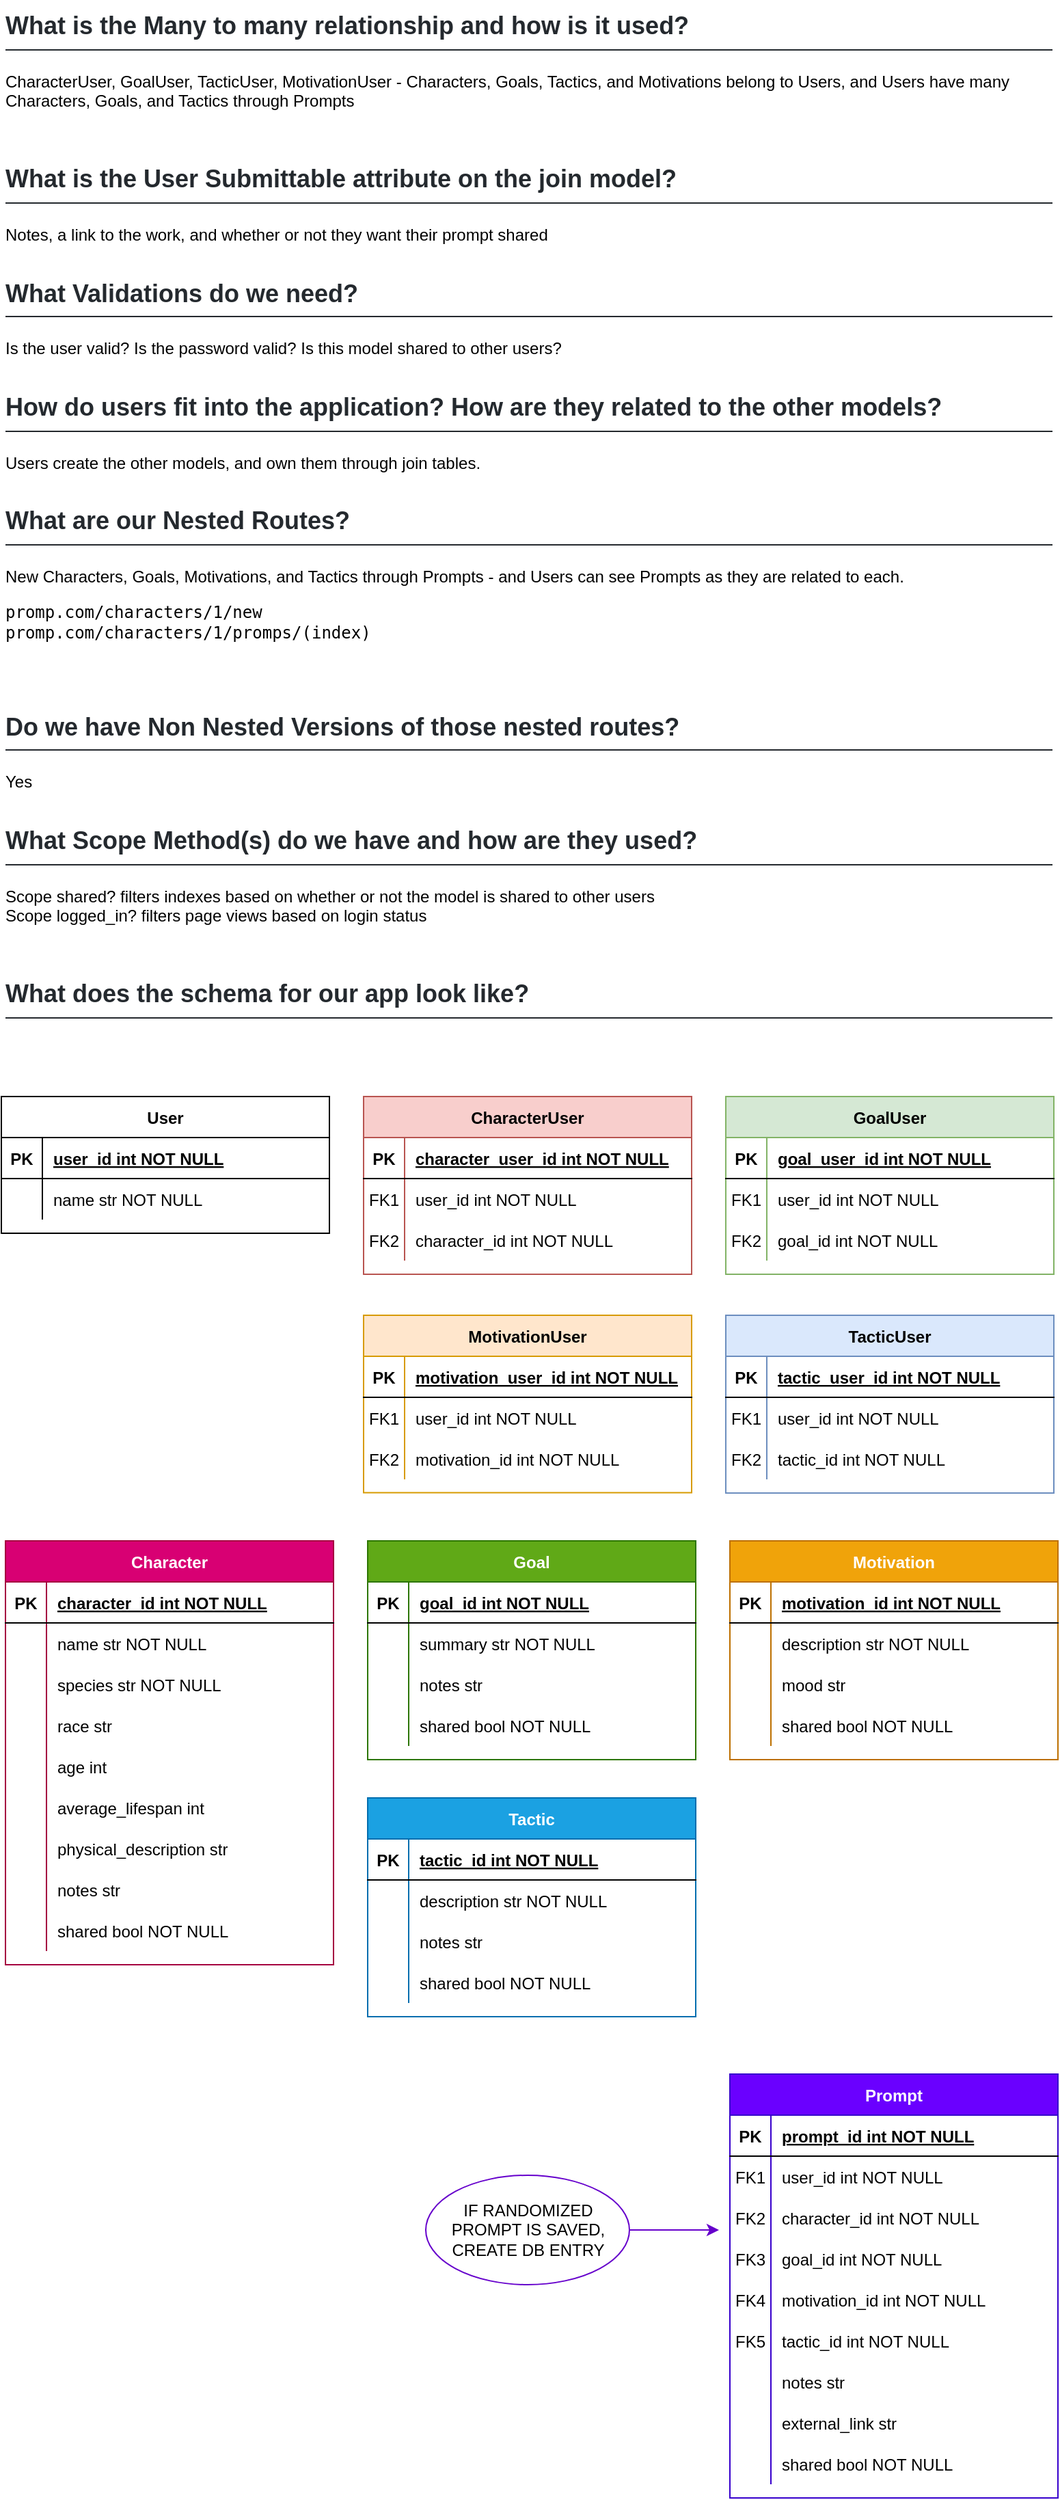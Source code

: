 <mxfile version="13.9.1" type="github">
  <diagram id="R2lEEEUBdFMjLlhIrx00" name="Page-1">
    <mxGraphModel dx="1422" dy="1562" grid="0" gridSize="10" guides="1" tooltips="1" connect="1" arrows="1" fold="1" page="0" pageScale="1" pageWidth="850" pageHeight="1100" math="0" shadow="0" extFonts="Permanent Marker^https://fonts.googleapis.com/css?family=Permanent+Marker">
      <root>
        <mxCell id="0" />
        <mxCell id="1" parent="0" />
        <mxCell id="uJvdlF1b2mUdrFgOza4_-3" value="User" style="shape=table;startSize=30;container=1;collapsible=1;childLayout=tableLayout;fixedRows=1;rowLines=0;fontStyle=1;align=center;resizeLast=1;" parent="1" vertex="1">
          <mxGeometry x="40" y="37" width="240" height="100" as="geometry" />
        </mxCell>
        <mxCell id="uJvdlF1b2mUdrFgOza4_-4" value="" style="shape=partialRectangle;collapsible=0;dropTarget=0;pointerEvents=0;fillColor=none;points=[[0,0.5],[1,0.5]];portConstraint=eastwest;top=0;left=0;right=0;bottom=1;" parent="uJvdlF1b2mUdrFgOza4_-3" vertex="1">
          <mxGeometry y="30" width="240" height="30" as="geometry" />
        </mxCell>
        <mxCell id="uJvdlF1b2mUdrFgOza4_-5" value="PK" style="shape=partialRectangle;overflow=hidden;connectable=0;fillColor=none;top=0;left=0;bottom=0;right=0;fontStyle=1;" parent="uJvdlF1b2mUdrFgOza4_-4" vertex="1">
          <mxGeometry width="30" height="30" as="geometry" />
        </mxCell>
        <mxCell id="uJvdlF1b2mUdrFgOza4_-6" value="user_id int NOT NULL " style="shape=partialRectangle;overflow=hidden;connectable=0;fillColor=none;top=0;left=0;bottom=0;right=0;align=left;spacingLeft=6;fontStyle=5;" parent="uJvdlF1b2mUdrFgOza4_-4" vertex="1">
          <mxGeometry x="30" width="210" height="30" as="geometry" />
        </mxCell>
        <mxCell id="uJvdlF1b2mUdrFgOza4_-7" value="" style="shape=partialRectangle;collapsible=0;dropTarget=0;pointerEvents=0;fillColor=none;points=[[0,0.5],[1,0.5]];portConstraint=eastwest;top=0;left=0;right=0;bottom=0;" parent="uJvdlF1b2mUdrFgOza4_-3" vertex="1">
          <mxGeometry y="60" width="240" height="30" as="geometry" />
        </mxCell>
        <mxCell id="uJvdlF1b2mUdrFgOza4_-8" value="" style="shape=partialRectangle;overflow=hidden;connectable=0;fillColor=none;top=0;left=0;bottom=0;right=0;" parent="uJvdlF1b2mUdrFgOza4_-7" vertex="1">
          <mxGeometry width="30" height="30" as="geometry" />
        </mxCell>
        <mxCell id="uJvdlF1b2mUdrFgOza4_-9" value="name str NOT NULL" style="shape=partialRectangle;overflow=hidden;connectable=0;fillColor=none;top=0;left=0;bottom=0;right=0;align=left;spacingLeft=6;" parent="uJvdlF1b2mUdrFgOza4_-7" vertex="1">
          <mxGeometry x="30" width="210" height="30" as="geometry" />
        </mxCell>
        <mxCell id="C-vyLk0tnHw3VtMMgP7b-23" value="Character" style="shape=table;startSize=30;container=1;collapsible=1;childLayout=tableLayout;fixedRows=1;rowLines=0;fontStyle=1;align=center;resizeLast=1;swimlaneFillColor=none;fillColor=#d80073;strokeColor=#A50040;fontColor=#ffffff;" parent="1" vertex="1">
          <mxGeometry x="43" y="362" width="240" height="310" as="geometry">
            <mxRectangle x="120" y="120" width="100" height="30" as="alternateBounds" />
          </mxGeometry>
        </mxCell>
        <mxCell id="C-vyLk0tnHw3VtMMgP7b-24" value="" style="shape=partialRectangle;collapsible=0;dropTarget=0;pointerEvents=0;fillColor=none;points=[[0,0.5],[1,0.5]];portConstraint=eastwest;top=0;left=0;right=0;bottom=1;" parent="C-vyLk0tnHw3VtMMgP7b-23" vertex="1">
          <mxGeometry y="30" width="240" height="30" as="geometry" />
        </mxCell>
        <mxCell id="C-vyLk0tnHw3VtMMgP7b-25" value="PK" style="shape=partialRectangle;overflow=hidden;connectable=0;fillColor=none;top=0;left=0;bottom=0;right=0;fontStyle=1;" parent="C-vyLk0tnHw3VtMMgP7b-24" vertex="1">
          <mxGeometry width="30" height="30" as="geometry" />
        </mxCell>
        <mxCell id="C-vyLk0tnHw3VtMMgP7b-26" value="character_id int NOT NULL " style="shape=partialRectangle;overflow=hidden;connectable=0;fillColor=none;top=0;left=0;bottom=0;right=0;align=left;spacingLeft=6;fontStyle=5;" parent="C-vyLk0tnHw3VtMMgP7b-24" vertex="1">
          <mxGeometry x="30" width="210" height="30" as="geometry" />
        </mxCell>
        <mxCell id="C-vyLk0tnHw3VtMMgP7b-27" value="" style="shape=partialRectangle;collapsible=0;dropTarget=0;pointerEvents=0;fillColor=none;points=[[0,0.5],[1,0.5]];portConstraint=eastwest;top=0;left=0;right=0;bottom=0;" parent="C-vyLk0tnHw3VtMMgP7b-23" vertex="1">
          <mxGeometry y="60" width="240" height="30" as="geometry" />
        </mxCell>
        <mxCell id="C-vyLk0tnHw3VtMMgP7b-28" value="" style="shape=partialRectangle;overflow=hidden;connectable=0;fillColor=none;top=0;left=0;bottom=0;right=0;" parent="C-vyLk0tnHw3VtMMgP7b-27" vertex="1">
          <mxGeometry width="30" height="30" as="geometry" />
        </mxCell>
        <mxCell id="C-vyLk0tnHw3VtMMgP7b-29" value="name str NOT NULL" style="shape=partialRectangle;overflow=hidden;connectable=0;fillColor=none;top=0;left=0;bottom=0;right=0;align=left;spacingLeft=6;" parent="C-vyLk0tnHw3VtMMgP7b-27" vertex="1">
          <mxGeometry x="30" width="210" height="30" as="geometry" />
        </mxCell>
        <mxCell id="pZFOGReQUsmYjmohj3_J-4" value="" style="shape=partialRectangle;collapsible=0;dropTarget=0;pointerEvents=0;fillColor=none;points=[[0,0.5],[1,0.5]];portConstraint=eastwest;top=0;left=0;right=0;bottom=0;" parent="C-vyLk0tnHw3VtMMgP7b-23" vertex="1">
          <mxGeometry y="90" width="240" height="30" as="geometry" />
        </mxCell>
        <mxCell id="pZFOGReQUsmYjmohj3_J-5" value="" style="shape=partialRectangle;overflow=hidden;connectable=0;fillColor=none;top=0;left=0;bottom=0;right=0;" parent="pZFOGReQUsmYjmohj3_J-4" vertex="1">
          <mxGeometry width="30" height="30" as="geometry" />
        </mxCell>
        <mxCell id="pZFOGReQUsmYjmohj3_J-6" value="species str NOT NULL" style="shape=partialRectangle;overflow=hidden;connectable=0;fillColor=none;top=0;left=0;bottom=0;right=0;align=left;spacingLeft=6;" parent="pZFOGReQUsmYjmohj3_J-4" vertex="1">
          <mxGeometry x="30" width="210" height="30" as="geometry" />
        </mxCell>
        <mxCell id="pZFOGReQUsmYjmohj3_J-7" value="" style="shape=partialRectangle;collapsible=0;dropTarget=0;pointerEvents=0;fillColor=none;points=[[0,0.5],[1,0.5]];portConstraint=eastwest;top=0;left=0;right=0;bottom=0;" parent="C-vyLk0tnHw3VtMMgP7b-23" vertex="1">
          <mxGeometry y="120" width="240" height="30" as="geometry" />
        </mxCell>
        <mxCell id="pZFOGReQUsmYjmohj3_J-8" value="" style="shape=partialRectangle;overflow=hidden;connectable=0;fillColor=none;top=0;left=0;bottom=0;right=0;" parent="pZFOGReQUsmYjmohj3_J-7" vertex="1">
          <mxGeometry width="30" height="30" as="geometry" />
        </mxCell>
        <mxCell id="pZFOGReQUsmYjmohj3_J-9" value="race str" style="shape=partialRectangle;overflow=hidden;connectable=0;fillColor=none;top=0;left=0;bottom=0;right=0;align=left;spacingLeft=6;" parent="pZFOGReQUsmYjmohj3_J-7" vertex="1">
          <mxGeometry x="30" width="210" height="30" as="geometry" />
        </mxCell>
        <mxCell id="pZFOGReQUsmYjmohj3_J-10" value="" style="shape=partialRectangle;collapsible=0;dropTarget=0;pointerEvents=0;fillColor=none;points=[[0,0.5],[1,0.5]];portConstraint=eastwest;top=0;left=0;right=0;bottom=0;" parent="C-vyLk0tnHw3VtMMgP7b-23" vertex="1">
          <mxGeometry y="150" width="240" height="30" as="geometry" />
        </mxCell>
        <mxCell id="pZFOGReQUsmYjmohj3_J-11" value="" style="shape=partialRectangle;overflow=hidden;connectable=0;fillColor=none;top=0;left=0;bottom=0;right=0;" parent="pZFOGReQUsmYjmohj3_J-10" vertex="1">
          <mxGeometry width="30" height="30" as="geometry" />
        </mxCell>
        <mxCell id="pZFOGReQUsmYjmohj3_J-12" value="age int" style="shape=partialRectangle;overflow=hidden;connectable=0;fillColor=none;top=0;left=0;bottom=0;right=0;align=left;spacingLeft=6;" parent="pZFOGReQUsmYjmohj3_J-10" vertex="1">
          <mxGeometry x="30" width="210" height="30" as="geometry" />
        </mxCell>
        <mxCell id="pZFOGReQUsmYjmohj3_J-13" value="" style="shape=partialRectangle;collapsible=0;dropTarget=0;pointerEvents=0;fillColor=none;points=[[0,0.5],[1,0.5]];portConstraint=eastwest;top=0;left=0;right=0;bottom=0;" parent="C-vyLk0tnHw3VtMMgP7b-23" vertex="1">
          <mxGeometry y="180" width="240" height="30" as="geometry" />
        </mxCell>
        <mxCell id="pZFOGReQUsmYjmohj3_J-14" value="" style="shape=partialRectangle;overflow=hidden;connectable=0;fillColor=none;top=0;left=0;bottom=0;right=0;" parent="pZFOGReQUsmYjmohj3_J-13" vertex="1">
          <mxGeometry width="30" height="30" as="geometry" />
        </mxCell>
        <mxCell id="pZFOGReQUsmYjmohj3_J-15" value="average_lifespan int" style="shape=partialRectangle;overflow=hidden;connectable=0;fillColor=none;top=0;left=0;bottom=0;right=0;align=left;spacingLeft=6;" parent="pZFOGReQUsmYjmohj3_J-13" vertex="1">
          <mxGeometry x="30" width="210" height="30" as="geometry" />
        </mxCell>
        <mxCell id="pZFOGReQUsmYjmohj3_J-19" value="" style="shape=partialRectangle;collapsible=0;dropTarget=0;pointerEvents=0;fillColor=none;points=[[0,0.5],[1,0.5]];portConstraint=eastwest;top=0;left=0;right=0;bottom=0;" parent="C-vyLk0tnHw3VtMMgP7b-23" vertex="1">
          <mxGeometry y="210" width="240" height="30" as="geometry" />
        </mxCell>
        <mxCell id="pZFOGReQUsmYjmohj3_J-20" value="" style="shape=partialRectangle;overflow=hidden;connectable=0;fillColor=none;top=0;left=0;bottom=0;right=0;" parent="pZFOGReQUsmYjmohj3_J-19" vertex="1">
          <mxGeometry width="30" height="30" as="geometry" />
        </mxCell>
        <mxCell id="pZFOGReQUsmYjmohj3_J-21" value="physical_description str" style="shape=partialRectangle;overflow=hidden;connectable=0;fillColor=none;top=0;left=0;bottom=0;right=0;align=left;spacingLeft=6;" parent="pZFOGReQUsmYjmohj3_J-19" vertex="1">
          <mxGeometry x="30" width="210" height="30" as="geometry" />
        </mxCell>
        <mxCell id="pZFOGReQUsmYjmohj3_J-27" value="" style="shape=partialRectangle;collapsible=0;dropTarget=0;pointerEvents=0;fillColor=none;points=[[0,0.5],[1,0.5]];portConstraint=eastwest;top=0;left=0;right=0;bottom=0;" parent="C-vyLk0tnHw3VtMMgP7b-23" vertex="1">
          <mxGeometry y="240" width="240" height="30" as="geometry" />
        </mxCell>
        <mxCell id="pZFOGReQUsmYjmohj3_J-28" value="" style="shape=partialRectangle;overflow=hidden;connectable=0;fillColor=none;top=0;left=0;bottom=0;right=0;" parent="pZFOGReQUsmYjmohj3_J-27" vertex="1">
          <mxGeometry width="30" height="30" as="geometry" />
        </mxCell>
        <mxCell id="pZFOGReQUsmYjmohj3_J-29" value="notes str" style="shape=partialRectangle;overflow=hidden;connectable=0;fillColor=none;top=0;left=0;bottom=0;right=0;align=left;spacingLeft=6;" parent="pZFOGReQUsmYjmohj3_J-27" vertex="1">
          <mxGeometry x="30" width="210" height="30" as="geometry" />
        </mxCell>
        <mxCell id="P4Vx3YKcMHTVaxqF8o0k-19" value="" style="shape=partialRectangle;collapsible=0;dropTarget=0;pointerEvents=0;fillColor=none;points=[[0,0.5],[1,0.5]];portConstraint=eastwest;top=0;left=0;right=0;bottom=0;" parent="C-vyLk0tnHw3VtMMgP7b-23" vertex="1">
          <mxGeometry y="270" width="240" height="30" as="geometry" />
        </mxCell>
        <mxCell id="P4Vx3YKcMHTVaxqF8o0k-20" value="" style="shape=partialRectangle;overflow=hidden;connectable=0;fillColor=none;top=0;left=0;bottom=0;right=0;" parent="P4Vx3YKcMHTVaxqF8o0k-19" vertex="1">
          <mxGeometry width="30" height="30" as="geometry" />
        </mxCell>
        <mxCell id="P4Vx3YKcMHTVaxqF8o0k-21" value="shared bool NOT NULL" style="shape=partialRectangle;overflow=hidden;connectable=0;fillColor=none;top=0;left=0;bottom=0;right=0;align=left;spacingLeft=6;" parent="P4Vx3YKcMHTVaxqF8o0k-19" vertex="1">
          <mxGeometry x="30" width="210" height="30" as="geometry" />
        </mxCell>
        <mxCell id="C-vyLk0tnHw3VtMMgP7b-13" value="Goal" style="shape=table;startSize=30;container=1;collapsible=1;childLayout=tableLayout;fixedRows=1;rowLines=0;fontStyle=1;align=center;resizeLast=1;fillColor=#60a917;strokeColor=#2D7600;fontColor=#ffffff;" parent="1" vertex="1">
          <mxGeometry x="308" y="362" width="240" height="160" as="geometry" />
        </mxCell>
        <mxCell id="C-vyLk0tnHw3VtMMgP7b-14" value="" style="shape=partialRectangle;collapsible=0;dropTarget=0;pointerEvents=0;fillColor=none;points=[[0,0.5],[1,0.5]];portConstraint=eastwest;top=0;left=0;right=0;bottom=1;" parent="C-vyLk0tnHw3VtMMgP7b-13" vertex="1">
          <mxGeometry y="30" width="240" height="30" as="geometry" />
        </mxCell>
        <mxCell id="C-vyLk0tnHw3VtMMgP7b-15" value="PK" style="shape=partialRectangle;overflow=hidden;connectable=0;fillColor=none;top=0;left=0;bottom=0;right=0;fontStyle=1;" parent="C-vyLk0tnHw3VtMMgP7b-14" vertex="1">
          <mxGeometry width="30" height="30" as="geometry" />
        </mxCell>
        <mxCell id="C-vyLk0tnHw3VtMMgP7b-16" value="goal_id int NOT NULL " style="shape=partialRectangle;overflow=hidden;connectable=0;fillColor=none;top=0;left=0;bottom=0;right=0;align=left;spacingLeft=6;fontStyle=5;" parent="C-vyLk0tnHw3VtMMgP7b-14" vertex="1">
          <mxGeometry x="30" width="210" height="30" as="geometry" />
        </mxCell>
        <mxCell id="C-vyLk0tnHw3VtMMgP7b-20" value="" style="shape=partialRectangle;collapsible=0;dropTarget=0;pointerEvents=0;fillColor=none;points=[[0,0.5],[1,0.5]];portConstraint=eastwest;top=0;left=0;right=0;bottom=0;" parent="C-vyLk0tnHw3VtMMgP7b-13" vertex="1">
          <mxGeometry y="60" width="240" height="30" as="geometry" />
        </mxCell>
        <mxCell id="C-vyLk0tnHw3VtMMgP7b-21" value="" style="shape=partialRectangle;overflow=hidden;connectable=0;fillColor=none;top=0;left=0;bottom=0;right=0;" parent="C-vyLk0tnHw3VtMMgP7b-20" vertex="1">
          <mxGeometry width="30" height="30" as="geometry" />
        </mxCell>
        <mxCell id="C-vyLk0tnHw3VtMMgP7b-22" value="summary str NOT NULL" style="shape=partialRectangle;overflow=hidden;connectable=0;fillColor=none;top=0;left=0;bottom=0;right=0;align=left;spacingLeft=6;" parent="C-vyLk0tnHw3VtMMgP7b-20" vertex="1">
          <mxGeometry x="30" width="210" height="30" as="geometry" />
        </mxCell>
        <mxCell id="pZFOGReQUsmYjmohj3_J-16" value="" style="shape=partialRectangle;collapsible=0;dropTarget=0;pointerEvents=0;fillColor=none;points=[[0,0.5],[1,0.5]];portConstraint=eastwest;top=0;left=0;right=0;bottom=0;" parent="C-vyLk0tnHw3VtMMgP7b-13" vertex="1">
          <mxGeometry y="90" width="240" height="30" as="geometry" />
        </mxCell>
        <mxCell id="pZFOGReQUsmYjmohj3_J-17" value="" style="shape=partialRectangle;overflow=hidden;connectable=0;fillColor=none;top=0;left=0;bottom=0;right=0;" parent="pZFOGReQUsmYjmohj3_J-16" vertex="1">
          <mxGeometry width="30" height="30" as="geometry" />
        </mxCell>
        <mxCell id="pZFOGReQUsmYjmohj3_J-18" value="notes str" style="shape=partialRectangle;overflow=hidden;connectable=0;fillColor=none;top=0;left=0;bottom=0;right=0;align=left;spacingLeft=6;" parent="pZFOGReQUsmYjmohj3_J-16" vertex="1">
          <mxGeometry x="30" width="210" height="30" as="geometry" />
        </mxCell>
        <mxCell id="P4Vx3YKcMHTVaxqF8o0k-3" value="" style="shape=partialRectangle;collapsible=0;dropTarget=0;pointerEvents=0;fillColor=none;points=[[0,0.5],[1,0.5]];portConstraint=eastwest;top=0;left=0;right=0;bottom=0;" parent="C-vyLk0tnHw3VtMMgP7b-13" vertex="1">
          <mxGeometry y="120" width="240" height="30" as="geometry" />
        </mxCell>
        <mxCell id="P4Vx3YKcMHTVaxqF8o0k-4" value="" style="shape=partialRectangle;overflow=hidden;connectable=0;fillColor=none;top=0;left=0;bottom=0;right=0;" parent="P4Vx3YKcMHTVaxqF8o0k-3" vertex="1">
          <mxGeometry width="30" height="30" as="geometry" />
        </mxCell>
        <mxCell id="P4Vx3YKcMHTVaxqF8o0k-5" value="shared bool NOT NULL" style="shape=partialRectangle;overflow=hidden;connectable=0;fillColor=none;top=0;left=0;bottom=0;right=0;align=left;spacingLeft=6;" parent="P4Vx3YKcMHTVaxqF8o0k-3" vertex="1">
          <mxGeometry x="30" width="210" height="30" as="geometry" />
        </mxCell>
        <mxCell id="C-vyLk0tnHw3VtMMgP7b-2" value="Motivation" style="shape=table;startSize=30;container=1;collapsible=1;childLayout=tableLayout;fixedRows=1;rowLines=0;fontStyle=1;align=center;resizeLast=1;fillColor=#f0a30a;strokeColor=#BD7000;fontColor=#ffffff;" parent="1" vertex="1">
          <mxGeometry x="573" y="362" width="240" height="160" as="geometry" />
        </mxCell>
        <mxCell id="C-vyLk0tnHw3VtMMgP7b-3" value="" style="shape=partialRectangle;collapsible=0;dropTarget=0;pointerEvents=0;fillColor=none;points=[[0,0.5],[1,0.5]];portConstraint=eastwest;top=0;left=0;right=0;bottom=1;" parent="C-vyLk0tnHw3VtMMgP7b-2" vertex="1">
          <mxGeometry y="30" width="240" height="30" as="geometry" />
        </mxCell>
        <mxCell id="C-vyLk0tnHw3VtMMgP7b-4" value="PK" style="shape=partialRectangle;overflow=hidden;connectable=0;fillColor=none;top=0;left=0;bottom=0;right=0;fontStyle=1;" parent="C-vyLk0tnHw3VtMMgP7b-3" vertex="1">
          <mxGeometry width="30" height="30" as="geometry" />
        </mxCell>
        <mxCell id="C-vyLk0tnHw3VtMMgP7b-5" value="motivation_id int NOT NULL " style="shape=partialRectangle;overflow=hidden;connectable=0;fillColor=none;top=0;left=0;bottom=0;right=0;align=left;spacingLeft=6;fontStyle=5;" parent="C-vyLk0tnHw3VtMMgP7b-3" vertex="1">
          <mxGeometry x="30" width="210" height="30" as="geometry" />
        </mxCell>
        <mxCell id="pZFOGReQUsmYjmohj3_J-1" value="" style="shape=partialRectangle;collapsible=0;dropTarget=0;pointerEvents=0;fillColor=none;points=[[0,0.5],[1,0.5]];portConstraint=eastwest;top=0;left=0;right=0;bottom=0;" parent="C-vyLk0tnHw3VtMMgP7b-2" vertex="1">
          <mxGeometry y="60" width="240" height="30" as="geometry" />
        </mxCell>
        <mxCell id="pZFOGReQUsmYjmohj3_J-2" value="" style="shape=partialRectangle;overflow=hidden;connectable=0;fillColor=none;top=0;left=0;bottom=0;right=0;" parent="pZFOGReQUsmYjmohj3_J-1" vertex="1">
          <mxGeometry width="30" height="30" as="geometry" />
        </mxCell>
        <mxCell id="pZFOGReQUsmYjmohj3_J-3" value="description str NOT NULL" style="shape=partialRectangle;overflow=hidden;connectable=0;fillColor=none;top=0;left=0;bottom=0;right=0;align=left;spacingLeft=6;" parent="pZFOGReQUsmYjmohj3_J-1" vertex="1">
          <mxGeometry x="30" width="210" height="30" as="geometry" />
        </mxCell>
        <mxCell id="pZFOGReQUsmYjmohj3_J-22" value="" style="shape=partialRectangle;collapsible=0;dropTarget=0;pointerEvents=0;fillColor=none;points=[[0,0.5],[1,0.5]];portConstraint=eastwest;top=0;left=0;right=0;bottom=0;" parent="C-vyLk0tnHw3VtMMgP7b-2" vertex="1">
          <mxGeometry y="90" width="240" height="30" as="geometry" />
        </mxCell>
        <mxCell id="pZFOGReQUsmYjmohj3_J-23" value="" style="shape=partialRectangle;overflow=hidden;connectable=0;fillColor=none;top=0;left=0;bottom=0;right=0;" parent="pZFOGReQUsmYjmohj3_J-22" vertex="1">
          <mxGeometry width="30" height="30" as="geometry" />
        </mxCell>
        <mxCell id="pZFOGReQUsmYjmohj3_J-24" value="mood str" style="shape=partialRectangle;overflow=hidden;connectable=0;fillColor=none;top=0;left=0;bottom=0;right=0;align=left;spacingLeft=6;" parent="pZFOGReQUsmYjmohj3_J-22" vertex="1">
          <mxGeometry x="30" width="210" height="30" as="geometry" />
        </mxCell>
        <mxCell id="P4Vx3YKcMHTVaxqF8o0k-16" value="" style="shape=partialRectangle;collapsible=0;dropTarget=0;pointerEvents=0;fillColor=none;points=[[0,0.5],[1,0.5]];portConstraint=eastwest;top=0;left=0;right=0;bottom=0;" parent="C-vyLk0tnHw3VtMMgP7b-2" vertex="1">
          <mxGeometry y="120" width="240" height="30" as="geometry" />
        </mxCell>
        <mxCell id="P4Vx3YKcMHTVaxqF8o0k-17" value="" style="shape=partialRectangle;overflow=hidden;connectable=0;fillColor=none;top=0;left=0;bottom=0;right=0;" parent="P4Vx3YKcMHTVaxqF8o0k-16" vertex="1">
          <mxGeometry width="30" height="30" as="geometry" />
        </mxCell>
        <mxCell id="P4Vx3YKcMHTVaxqF8o0k-18" value="shared bool NOT NULL" style="shape=partialRectangle;overflow=hidden;connectable=0;fillColor=none;top=0;left=0;bottom=0;right=0;align=left;spacingLeft=6;" parent="P4Vx3YKcMHTVaxqF8o0k-16" vertex="1">
          <mxGeometry x="30" width="210" height="30" as="geometry" />
        </mxCell>
        <mxCell id="uJvdlF1b2mUdrFgOza4_-52" value="Tactic" style="shape=table;startSize=30;container=1;collapsible=1;childLayout=tableLayout;fixedRows=1;rowLines=0;fontStyle=1;align=center;resizeLast=1;fillColor=#1ba1e2;strokeColor=#006EAF;fontColor=#ffffff;" parent="1" vertex="1">
          <mxGeometry x="308" y="550" width="240" height="160" as="geometry" />
        </mxCell>
        <mxCell id="uJvdlF1b2mUdrFgOza4_-53" value="" style="shape=partialRectangle;collapsible=0;dropTarget=0;pointerEvents=0;fillColor=none;points=[[0,0.5],[1,0.5]];portConstraint=eastwest;top=0;left=0;right=0;bottom=1;" parent="uJvdlF1b2mUdrFgOza4_-52" vertex="1">
          <mxGeometry y="30" width="240" height="30" as="geometry" />
        </mxCell>
        <mxCell id="uJvdlF1b2mUdrFgOza4_-54" value="PK" style="shape=partialRectangle;overflow=hidden;connectable=0;fillColor=none;top=0;left=0;bottom=0;right=0;fontStyle=1;" parent="uJvdlF1b2mUdrFgOza4_-53" vertex="1">
          <mxGeometry width="30" height="30" as="geometry" />
        </mxCell>
        <mxCell id="uJvdlF1b2mUdrFgOza4_-55" value="tactic_id int NOT NULL " style="shape=partialRectangle;overflow=hidden;connectable=0;fillColor=none;top=0;left=0;bottom=0;right=0;align=left;spacingLeft=6;fontStyle=5;" parent="uJvdlF1b2mUdrFgOza4_-53" vertex="1">
          <mxGeometry x="30" width="210" height="30" as="geometry" />
        </mxCell>
        <mxCell id="uJvdlF1b2mUdrFgOza4_-56" value="" style="shape=partialRectangle;collapsible=0;dropTarget=0;pointerEvents=0;fillColor=none;points=[[0,0.5],[1,0.5]];portConstraint=eastwest;top=0;left=0;right=0;bottom=0;" parent="uJvdlF1b2mUdrFgOza4_-52" vertex="1">
          <mxGeometry y="60" width="240" height="30" as="geometry" />
        </mxCell>
        <mxCell id="uJvdlF1b2mUdrFgOza4_-57" value="" style="shape=partialRectangle;overflow=hidden;connectable=0;fillColor=none;top=0;left=0;bottom=0;right=0;" parent="uJvdlF1b2mUdrFgOza4_-56" vertex="1">
          <mxGeometry width="30" height="30" as="geometry" />
        </mxCell>
        <mxCell id="uJvdlF1b2mUdrFgOza4_-58" value="description str NOT NULL" style="shape=partialRectangle;overflow=hidden;connectable=0;fillColor=none;top=0;left=0;bottom=0;right=0;align=left;spacingLeft=6;" parent="uJvdlF1b2mUdrFgOza4_-56" vertex="1">
          <mxGeometry x="30" width="210" height="30" as="geometry" />
        </mxCell>
        <mxCell id="uJvdlF1b2mUdrFgOza4_-59" value="" style="shape=partialRectangle;collapsible=0;dropTarget=0;pointerEvents=0;fillColor=none;points=[[0,0.5],[1,0.5]];portConstraint=eastwest;top=0;left=0;right=0;bottom=0;" parent="uJvdlF1b2mUdrFgOza4_-52" vertex="1">
          <mxGeometry y="90" width="240" height="30" as="geometry" />
        </mxCell>
        <mxCell id="uJvdlF1b2mUdrFgOza4_-60" value="" style="shape=partialRectangle;overflow=hidden;connectable=0;fillColor=none;top=0;left=0;bottom=0;right=0;" parent="uJvdlF1b2mUdrFgOza4_-59" vertex="1">
          <mxGeometry width="30" height="30" as="geometry" />
        </mxCell>
        <mxCell id="uJvdlF1b2mUdrFgOza4_-61" value="notes str" style="shape=partialRectangle;overflow=hidden;connectable=0;fillColor=none;top=0;left=0;bottom=0;right=0;align=left;spacingLeft=6;" parent="uJvdlF1b2mUdrFgOza4_-59" vertex="1">
          <mxGeometry x="30" width="210" height="30" as="geometry" />
        </mxCell>
        <mxCell id="P4Vx3YKcMHTVaxqF8o0k-22" value="" style="shape=partialRectangle;collapsible=0;dropTarget=0;pointerEvents=0;fillColor=none;points=[[0,0.5],[1,0.5]];portConstraint=eastwest;top=0;left=0;right=0;bottom=0;" parent="uJvdlF1b2mUdrFgOza4_-52" vertex="1">
          <mxGeometry y="120" width="240" height="30" as="geometry" />
        </mxCell>
        <mxCell id="P4Vx3YKcMHTVaxqF8o0k-23" value="" style="shape=partialRectangle;overflow=hidden;connectable=0;fillColor=none;top=0;left=0;bottom=0;right=0;" parent="P4Vx3YKcMHTVaxqF8o0k-22" vertex="1">
          <mxGeometry width="30" height="30" as="geometry" />
        </mxCell>
        <mxCell id="P4Vx3YKcMHTVaxqF8o0k-24" value="shared bool NOT NULL" style="shape=partialRectangle;overflow=hidden;connectable=0;fillColor=none;top=0;left=0;bottom=0;right=0;align=left;spacingLeft=6;" parent="P4Vx3YKcMHTVaxqF8o0k-22" vertex="1">
          <mxGeometry x="30" width="210" height="30" as="geometry" />
        </mxCell>
        <mxCell id="uJvdlF1b2mUdrFgOza4_-62" value="CharacterUser" style="shape=table;startSize=30;container=1;collapsible=1;childLayout=tableLayout;fixedRows=1;rowLines=0;fontStyle=1;align=center;resizeLast=1;fillColor=#f8cecc;strokeColor=#b85450;" parent="1" vertex="1">
          <mxGeometry x="305" y="37" width="240" height="130" as="geometry" />
        </mxCell>
        <mxCell id="uJvdlF1b2mUdrFgOza4_-63" value="" style="shape=partialRectangle;collapsible=0;dropTarget=0;pointerEvents=0;fillColor=none;points=[[0,0.5],[1,0.5]];portConstraint=eastwest;top=0;left=0;right=0;bottom=1;" parent="uJvdlF1b2mUdrFgOza4_-62" vertex="1">
          <mxGeometry y="30" width="240" height="30" as="geometry" />
        </mxCell>
        <mxCell id="uJvdlF1b2mUdrFgOza4_-64" value="PK" style="shape=partialRectangle;overflow=hidden;connectable=0;fillColor=none;top=0;left=0;bottom=0;right=0;fontStyle=1;" parent="uJvdlF1b2mUdrFgOza4_-63" vertex="1">
          <mxGeometry width="30" height="30" as="geometry" />
        </mxCell>
        <mxCell id="uJvdlF1b2mUdrFgOza4_-65" value="character_user_id int NOT NULL " style="shape=partialRectangle;overflow=hidden;connectable=0;fillColor=none;top=0;left=0;bottom=0;right=0;align=left;spacingLeft=6;fontStyle=5;" parent="uJvdlF1b2mUdrFgOza4_-63" vertex="1">
          <mxGeometry x="30" width="210" height="30" as="geometry" />
        </mxCell>
        <mxCell id="uJvdlF1b2mUdrFgOza4_-66" value="" style="shape=partialRectangle;collapsible=0;dropTarget=0;pointerEvents=0;fillColor=none;points=[[0,0.5],[1,0.5]];portConstraint=eastwest;top=0;left=0;right=0;bottom=0;" parent="uJvdlF1b2mUdrFgOza4_-62" vertex="1">
          <mxGeometry y="60" width="240" height="30" as="geometry" />
        </mxCell>
        <mxCell id="uJvdlF1b2mUdrFgOza4_-67" value="FK1" style="shape=partialRectangle;overflow=hidden;connectable=0;fillColor=none;top=0;left=0;bottom=0;right=0;" parent="uJvdlF1b2mUdrFgOza4_-66" vertex="1">
          <mxGeometry width="30" height="30" as="geometry" />
        </mxCell>
        <mxCell id="uJvdlF1b2mUdrFgOza4_-68" value="user_id int NOT NULL" style="shape=partialRectangle;overflow=hidden;connectable=0;fillColor=none;top=0;left=0;bottom=0;right=0;align=left;spacingLeft=6;" parent="uJvdlF1b2mUdrFgOza4_-66" vertex="1">
          <mxGeometry x="30" width="210" height="30" as="geometry" />
        </mxCell>
        <mxCell id="uJvdlF1b2mUdrFgOza4_-99" value="" style="shape=partialRectangle;collapsible=0;dropTarget=0;pointerEvents=0;fillColor=none;points=[[0,0.5],[1,0.5]];portConstraint=eastwest;top=0;left=0;right=0;bottom=0;" parent="uJvdlF1b2mUdrFgOza4_-62" vertex="1">
          <mxGeometry y="90" width="240" height="30" as="geometry" />
        </mxCell>
        <mxCell id="uJvdlF1b2mUdrFgOza4_-100" value="FK2" style="shape=partialRectangle;overflow=hidden;connectable=0;fillColor=none;top=0;left=0;bottom=0;right=0;" parent="uJvdlF1b2mUdrFgOza4_-99" vertex="1">
          <mxGeometry width="30" height="30" as="geometry" />
        </mxCell>
        <mxCell id="uJvdlF1b2mUdrFgOza4_-101" value="character_id int NOT NULL" style="shape=partialRectangle;overflow=hidden;connectable=0;fillColor=none;top=0;left=0;bottom=0;right=0;align=left;spacingLeft=6;" parent="uJvdlF1b2mUdrFgOza4_-99" vertex="1">
          <mxGeometry x="30" width="210" height="30" as="geometry" />
        </mxCell>
        <mxCell id="uJvdlF1b2mUdrFgOza4_-83" value="TacticUser" style="shape=table;startSize=30;container=1;collapsible=1;childLayout=tableLayout;fixedRows=1;rowLines=0;fontStyle=1;align=center;resizeLast=1;fillColor=#dae8fc;strokeColor=#6c8ebf;" parent="1" vertex="1">
          <mxGeometry x="570" y="197" width="240" height="130" as="geometry" />
        </mxCell>
        <mxCell id="uJvdlF1b2mUdrFgOza4_-84" value="" style="shape=partialRectangle;collapsible=0;dropTarget=0;pointerEvents=0;fillColor=none;points=[[0,0.5],[1,0.5]];portConstraint=eastwest;top=0;left=0;right=0;bottom=1;" parent="uJvdlF1b2mUdrFgOza4_-83" vertex="1">
          <mxGeometry y="30" width="240" height="30" as="geometry" />
        </mxCell>
        <mxCell id="uJvdlF1b2mUdrFgOza4_-85" value="PK" style="shape=partialRectangle;overflow=hidden;connectable=0;fillColor=none;top=0;left=0;bottom=0;right=0;fontStyle=1;" parent="uJvdlF1b2mUdrFgOza4_-84" vertex="1">
          <mxGeometry width="30" height="30" as="geometry" />
        </mxCell>
        <mxCell id="uJvdlF1b2mUdrFgOza4_-86" value="tactic_user_id int NOT NULL " style="shape=partialRectangle;overflow=hidden;connectable=0;fillColor=none;top=0;left=0;bottom=0;right=0;align=left;spacingLeft=6;fontStyle=5;" parent="uJvdlF1b2mUdrFgOza4_-84" vertex="1">
          <mxGeometry x="30" width="210" height="30" as="geometry" />
        </mxCell>
        <mxCell id="uJvdlF1b2mUdrFgOza4_-87" value="" style="shape=partialRectangle;collapsible=0;dropTarget=0;pointerEvents=0;fillColor=none;points=[[0,0.5],[1,0.5]];portConstraint=eastwest;top=0;left=0;right=0;bottom=0;" parent="uJvdlF1b2mUdrFgOza4_-83" vertex="1">
          <mxGeometry y="60" width="240" height="30" as="geometry" />
        </mxCell>
        <mxCell id="uJvdlF1b2mUdrFgOza4_-88" value="FK1" style="shape=partialRectangle;overflow=hidden;connectable=0;fillColor=none;top=0;left=0;bottom=0;right=0;" parent="uJvdlF1b2mUdrFgOza4_-87" vertex="1">
          <mxGeometry width="30" height="30" as="geometry" />
        </mxCell>
        <mxCell id="uJvdlF1b2mUdrFgOza4_-89" value="user_id int NOT NULL" style="shape=partialRectangle;overflow=hidden;connectable=0;fillColor=none;top=0;left=0;bottom=0;right=0;align=left;spacingLeft=6;" parent="uJvdlF1b2mUdrFgOza4_-87" vertex="1">
          <mxGeometry x="30" width="210" height="30" as="geometry" />
        </mxCell>
        <mxCell id="uJvdlF1b2mUdrFgOza4_-90" value="" style="shape=partialRectangle;collapsible=0;dropTarget=0;pointerEvents=0;fillColor=none;points=[[0,0.5],[1,0.5]];portConstraint=eastwest;top=0;left=0;right=0;bottom=0;" parent="uJvdlF1b2mUdrFgOza4_-83" vertex="1">
          <mxGeometry y="90" width="240" height="30" as="geometry" />
        </mxCell>
        <mxCell id="uJvdlF1b2mUdrFgOza4_-91" value="FK2" style="shape=partialRectangle;overflow=hidden;connectable=0;fillColor=none;top=0;left=0;bottom=0;right=0;" parent="uJvdlF1b2mUdrFgOza4_-90" vertex="1">
          <mxGeometry width="30" height="30" as="geometry" />
        </mxCell>
        <mxCell id="uJvdlF1b2mUdrFgOza4_-92" value="tactic_id int NOT NULL" style="shape=partialRectangle;overflow=hidden;connectable=0;fillColor=none;top=0;left=0;bottom=0;right=0;align=left;spacingLeft=6;" parent="uJvdlF1b2mUdrFgOza4_-90" vertex="1">
          <mxGeometry x="30" width="210" height="30" as="geometry" />
        </mxCell>
        <mxCell id="uJvdlF1b2mUdrFgOza4_-69" value="GoalUser" style="shape=table;startSize=30;container=1;collapsible=1;childLayout=tableLayout;fixedRows=1;rowLines=0;fontStyle=1;align=center;resizeLast=1;fillColor=#d5e8d4;strokeColor=#82b366;" parent="1" vertex="1">
          <mxGeometry x="570" y="37" width="240" height="130" as="geometry" />
        </mxCell>
        <mxCell id="uJvdlF1b2mUdrFgOza4_-70" value="" style="shape=partialRectangle;collapsible=0;dropTarget=0;pointerEvents=0;fillColor=none;points=[[0,0.5],[1,0.5]];portConstraint=eastwest;top=0;left=0;right=0;bottom=1;" parent="uJvdlF1b2mUdrFgOza4_-69" vertex="1">
          <mxGeometry y="30" width="240" height="30" as="geometry" />
        </mxCell>
        <mxCell id="uJvdlF1b2mUdrFgOza4_-71" value="PK" style="shape=partialRectangle;overflow=hidden;connectable=0;fillColor=none;top=0;left=0;bottom=0;right=0;fontStyle=1;" parent="uJvdlF1b2mUdrFgOza4_-70" vertex="1">
          <mxGeometry width="30" height="30" as="geometry" />
        </mxCell>
        <mxCell id="uJvdlF1b2mUdrFgOza4_-72" value="goal_user_id int NOT NULL " style="shape=partialRectangle;overflow=hidden;connectable=0;fillColor=none;top=0;left=0;bottom=0;right=0;align=left;spacingLeft=6;fontStyle=5;" parent="uJvdlF1b2mUdrFgOza4_-70" vertex="1">
          <mxGeometry x="30" width="210" height="30" as="geometry" />
        </mxCell>
        <mxCell id="uJvdlF1b2mUdrFgOza4_-73" value="" style="shape=partialRectangle;collapsible=0;dropTarget=0;pointerEvents=0;fillColor=none;points=[[0,0.5],[1,0.5]];portConstraint=eastwest;top=0;left=0;right=0;bottom=0;" parent="uJvdlF1b2mUdrFgOza4_-69" vertex="1">
          <mxGeometry y="60" width="240" height="30" as="geometry" />
        </mxCell>
        <mxCell id="uJvdlF1b2mUdrFgOza4_-74" value="FK1" style="shape=partialRectangle;overflow=hidden;connectable=0;fillColor=none;top=0;left=0;bottom=0;right=0;" parent="uJvdlF1b2mUdrFgOza4_-73" vertex="1">
          <mxGeometry width="30" height="30" as="geometry" />
        </mxCell>
        <mxCell id="uJvdlF1b2mUdrFgOza4_-75" value="user_id int NOT NULL" style="shape=partialRectangle;overflow=hidden;connectable=0;fillColor=none;top=0;left=0;bottom=0;right=0;align=left;spacingLeft=6;" parent="uJvdlF1b2mUdrFgOza4_-73" vertex="1">
          <mxGeometry x="30" width="210" height="30" as="geometry" />
        </mxCell>
        <mxCell id="uJvdlF1b2mUdrFgOza4_-96" value="" style="shape=partialRectangle;collapsible=0;dropTarget=0;pointerEvents=0;fillColor=none;points=[[0,0.5],[1,0.5]];portConstraint=eastwest;top=0;left=0;right=0;bottom=0;" parent="uJvdlF1b2mUdrFgOza4_-69" vertex="1">
          <mxGeometry y="90" width="240" height="30" as="geometry" />
        </mxCell>
        <mxCell id="uJvdlF1b2mUdrFgOza4_-97" value="FK2" style="shape=partialRectangle;overflow=hidden;connectable=0;fillColor=none;top=0;left=0;bottom=0;right=0;" parent="uJvdlF1b2mUdrFgOza4_-96" vertex="1">
          <mxGeometry width="30" height="30" as="geometry" />
        </mxCell>
        <mxCell id="uJvdlF1b2mUdrFgOza4_-98" value="goal_id int NOT NULL" style="shape=partialRectangle;overflow=hidden;connectable=0;fillColor=none;top=0;left=0;bottom=0;right=0;align=left;spacingLeft=6;" parent="uJvdlF1b2mUdrFgOza4_-96" vertex="1">
          <mxGeometry x="30" width="210" height="30" as="geometry" />
        </mxCell>
        <mxCell id="uJvdlF1b2mUdrFgOza4_-76" value="MotivationUser" style="shape=table;startSize=30;container=1;collapsible=1;childLayout=tableLayout;fixedRows=1;rowLines=0;fontStyle=1;align=center;resizeLast=1;fillColor=#ffe6cc;strokeColor=#d79b00;" parent="1" vertex="1">
          <mxGeometry x="305" y="197" width="240" height="129.75" as="geometry" />
        </mxCell>
        <mxCell id="uJvdlF1b2mUdrFgOza4_-77" value="" style="shape=partialRectangle;collapsible=0;dropTarget=0;pointerEvents=0;fillColor=none;points=[[0,0.5],[1,0.5]];portConstraint=eastwest;top=0;left=0;right=0;bottom=1;" parent="uJvdlF1b2mUdrFgOza4_-76" vertex="1">
          <mxGeometry y="30" width="240" height="30" as="geometry" />
        </mxCell>
        <mxCell id="uJvdlF1b2mUdrFgOza4_-78" value="PK" style="shape=partialRectangle;overflow=hidden;connectable=0;fillColor=none;top=0;left=0;bottom=0;right=0;fontStyle=1;" parent="uJvdlF1b2mUdrFgOza4_-77" vertex="1">
          <mxGeometry width="30" height="30" as="geometry" />
        </mxCell>
        <mxCell id="uJvdlF1b2mUdrFgOza4_-79" value="motivation_user_id int NOT NULL " style="shape=partialRectangle;overflow=hidden;connectable=0;fillColor=none;top=0;left=0;bottom=0;right=0;align=left;spacingLeft=6;fontStyle=5;" parent="uJvdlF1b2mUdrFgOza4_-77" vertex="1">
          <mxGeometry x="30" width="210" height="30" as="geometry" />
        </mxCell>
        <mxCell id="uJvdlF1b2mUdrFgOza4_-80" value="" style="shape=partialRectangle;collapsible=0;dropTarget=0;pointerEvents=0;fillColor=none;points=[[0,0.5],[1,0.5]];portConstraint=eastwest;top=0;left=0;right=0;bottom=0;" parent="uJvdlF1b2mUdrFgOza4_-76" vertex="1">
          <mxGeometry y="60" width="240" height="30" as="geometry" />
        </mxCell>
        <mxCell id="uJvdlF1b2mUdrFgOza4_-81" value="FK1" style="shape=partialRectangle;overflow=hidden;connectable=0;fillColor=none;top=0;left=0;bottom=0;right=0;" parent="uJvdlF1b2mUdrFgOza4_-80" vertex="1">
          <mxGeometry width="30" height="30" as="geometry" />
        </mxCell>
        <mxCell id="uJvdlF1b2mUdrFgOza4_-82" value="user_id int NOT NULL" style="shape=partialRectangle;overflow=hidden;connectable=0;fillColor=none;top=0;left=0;bottom=0;right=0;align=left;spacingLeft=6;" parent="uJvdlF1b2mUdrFgOza4_-80" vertex="1">
          <mxGeometry x="30" width="210" height="30" as="geometry" />
        </mxCell>
        <mxCell id="uJvdlF1b2mUdrFgOza4_-93" value="" style="shape=partialRectangle;collapsible=0;dropTarget=0;pointerEvents=0;fillColor=none;points=[[0,0.5],[1,0.5]];portConstraint=eastwest;top=0;left=0;right=0;bottom=0;" parent="uJvdlF1b2mUdrFgOza4_-76" vertex="1">
          <mxGeometry y="90" width="240" height="30" as="geometry" />
        </mxCell>
        <mxCell id="uJvdlF1b2mUdrFgOza4_-94" value="FK2" style="shape=partialRectangle;overflow=hidden;connectable=0;fillColor=none;top=0;left=0;bottom=0;right=0;" parent="uJvdlF1b2mUdrFgOza4_-93" vertex="1">
          <mxGeometry width="30" height="30" as="geometry" />
        </mxCell>
        <mxCell id="uJvdlF1b2mUdrFgOza4_-95" value="motivation_id int NOT NULL" style="shape=partialRectangle;overflow=hidden;connectable=0;fillColor=none;top=0;left=0;bottom=0;right=0;align=left;spacingLeft=6;" parent="uJvdlF1b2mUdrFgOza4_-93" vertex="1">
          <mxGeometry x="30" width="210" height="30" as="geometry" />
        </mxCell>
        <mxCell id="uJvdlF1b2mUdrFgOza4_-151" style="edgeStyle=orthogonalEdgeStyle;orthogonalLoop=1;jettySize=auto;html=1;rounded=0;strokeColor=#6600CC;" parent="1" source="uJvdlF1b2mUdrFgOza4_-149" edge="1">
          <mxGeometry relative="1" as="geometry">
            <mxPoint x="565" y="866" as="targetPoint" />
          </mxGeometry>
        </mxCell>
        <mxCell id="uJvdlF1b2mUdrFgOza4_-149" value="IF RANDOMIZED PROMPT IS SAVED,&lt;br&gt;CREATE DB ENTRY" style="ellipse;whiteSpace=wrap;html=1;strokeColor=#6600CC;" parent="1" vertex="1">
          <mxGeometry x="350.5" y="826" width="149" height="80" as="geometry" />
        </mxCell>
        <mxCell id="uJvdlF1b2mUdrFgOza4_-124" value="Prompt" style="shape=table;startSize=30;container=1;collapsible=1;childLayout=tableLayout;fixedRows=1;rowLines=0;fontStyle=1;align=center;resizeLast=1;swimlaneFillColor=none;fillColor=#6a00ff;strokeColor=#3700CC;fontColor=#ffffff;" parent="1" vertex="1">
          <mxGeometry x="573" y="752" width="240" height="310" as="geometry">
            <mxRectangle x="120" y="120" width="100" height="30" as="alternateBounds" />
          </mxGeometry>
        </mxCell>
        <mxCell id="uJvdlF1b2mUdrFgOza4_-125" value="" style="shape=partialRectangle;collapsible=0;dropTarget=0;pointerEvents=0;fillColor=none;points=[[0,0.5],[1,0.5]];portConstraint=eastwest;top=0;left=0;right=0;bottom=1;" parent="uJvdlF1b2mUdrFgOza4_-124" vertex="1">
          <mxGeometry y="30" width="240" height="30" as="geometry" />
        </mxCell>
        <mxCell id="uJvdlF1b2mUdrFgOza4_-126" value="PK" style="shape=partialRectangle;overflow=hidden;connectable=0;fillColor=none;top=0;left=0;bottom=0;right=0;fontStyle=1;" parent="uJvdlF1b2mUdrFgOza4_-125" vertex="1">
          <mxGeometry width="30" height="30" as="geometry" />
        </mxCell>
        <mxCell id="uJvdlF1b2mUdrFgOza4_-127" value="prompt_id int NOT NULL " style="shape=partialRectangle;overflow=hidden;connectable=0;fillColor=none;top=0;left=0;bottom=0;right=0;align=left;spacingLeft=6;fontStyle=5;" parent="uJvdlF1b2mUdrFgOza4_-125" vertex="1">
          <mxGeometry x="30" width="210" height="30" as="geometry" />
        </mxCell>
        <mxCell id="uJvdlF1b2mUdrFgOza4_-128" value="" style="shape=partialRectangle;collapsible=0;dropTarget=0;pointerEvents=0;fillColor=none;points=[[0,0.5],[1,0.5]];portConstraint=eastwest;top=0;left=0;right=0;bottom=0;" parent="uJvdlF1b2mUdrFgOza4_-124" vertex="1">
          <mxGeometry y="60" width="240" height="30" as="geometry" />
        </mxCell>
        <mxCell id="uJvdlF1b2mUdrFgOza4_-129" value="FK1" style="shape=partialRectangle;overflow=hidden;connectable=0;fillColor=none;top=0;left=0;bottom=0;right=0;" parent="uJvdlF1b2mUdrFgOza4_-128" vertex="1">
          <mxGeometry width="30" height="30" as="geometry" />
        </mxCell>
        <mxCell id="uJvdlF1b2mUdrFgOza4_-130" value="user_id int NOT NULL" style="shape=partialRectangle;overflow=hidden;connectable=0;fillColor=none;top=0;left=0;bottom=0;right=0;align=left;spacingLeft=6;" parent="uJvdlF1b2mUdrFgOza4_-128" vertex="1">
          <mxGeometry x="30" width="210" height="30" as="geometry" />
        </mxCell>
        <mxCell id="uJvdlF1b2mUdrFgOza4_-131" value="" style="shape=partialRectangle;collapsible=0;dropTarget=0;pointerEvents=0;fillColor=none;points=[[0,0.5],[1,0.5]];portConstraint=eastwest;top=0;left=0;right=0;bottom=0;" parent="uJvdlF1b2mUdrFgOza4_-124" vertex="1">
          <mxGeometry y="90" width="240" height="30" as="geometry" />
        </mxCell>
        <mxCell id="uJvdlF1b2mUdrFgOza4_-132" value="FK2" style="shape=partialRectangle;overflow=hidden;connectable=0;fillColor=none;top=0;left=0;bottom=0;right=0;" parent="uJvdlF1b2mUdrFgOza4_-131" vertex="1">
          <mxGeometry width="30" height="30" as="geometry" />
        </mxCell>
        <mxCell id="uJvdlF1b2mUdrFgOza4_-133" value="character_id int NOT NULL" style="shape=partialRectangle;overflow=hidden;connectable=0;fillColor=none;top=0;left=0;bottom=0;right=0;align=left;spacingLeft=6;" parent="uJvdlF1b2mUdrFgOza4_-131" vertex="1">
          <mxGeometry x="30" width="210" height="30" as="geometry" />
        </mxCell>
        <mxCell id="uJvdlF1b2mUdrFgOza4_-134" value="" style="shape=partialRectangle;collapsible=0;dropTarget=0;pointerEvents=0;fillColor=none;points=[[0,0.5],[1,0.5]];portConstraint=eastwest;top=0;left=0;right=0;bottom=0;" parent="uJvdlF1b2mUdrFgOza4_-124" vertex="1">
          <mxGeometry y="120" width="240" height="30" as="geometry" />
        </mxCell>
        <mxCell id="uJvdlF1b2mUdrFgOza4_-135" value="FK3" style="shape=partialRectangle;overflow=hidden;connectable=0;fillColor=none;top=0;left=0;bottom=0;right=0;" parent="uJvdlF1b2mUdrFgOza4_-134" vertex="1">
          <mxGeometry width="30" height="30" as="geometry" />
        </mxCell>
        <mxCell id="uJvdlF1b2mUdrFgOza4_-136" value="goal_id int NOT NULL" style="shape=partialRectangle;overflow=hidden;connectable=0;fillColor=none;top=0;left=0;bottom=0;right=0;align=left;spacingLeft=6;" parent="uJvdlF1b2mUdrFgOza4_-134" vertex="1">
          <mxGeometry x="30" width="210" height="30" as="geometry" />
        </mxCell>
        <mxCell id="uJvdlF1b2mUdrFgOza4_-137" value="" style="shape=partialRectangle;collapsible=0;dropTarget=0;pointerEvents=0;fillColor=none;points=[[0,0.5],[1,0.5]];portConstraint=eastwest;top=0;left=0;right=0;bottom=0;" parent="uJvdlF1b2mUdrFgOza4_-124" vertex="1">
          <mxGeometry y="150" width="240" height="30" as="geometry" />
        </mxCell>
        <mxCell id="uJvdlF1b2mUdrFgOza4_-138" value="FK4" style="shape=partialRectangle;overflow=hidden;connectable=0;fillColor=none;top=0;left=0;bottom=0;right=0;" parent="uJvdlF1b2mUdrFgOza4_-137" vertex="1">
          <mxGeometry width="30" height="30" as="geometry" />
        </mxCell>
        <mxCell id="uJvdlF1b2mUdrFgOza4_-139" value="motivation_id int NOT NULL" style="shape=partialRectangle;overflow=hidden;connectable=0;fillColor=none;top=0;left=0;bottom=0;right=0;align=left;spacingLeft=6;" parent="uJvdlF1b2mUdrFgOza4_-137" vertex="1">
          <mxGeometry x="30" width="210" height="30" as="geometry" />
        </mxCell>
        <mxCell id="uJvdlF1b2mUdrFgOza4_-140" value="" style="shape=partialRectangle;collapsible=0;dropTarget=0;pointerEvents=0;fillColor=none;points=[[0,0.5],[1,0.5]];portConstraint=eastwest;top=0;left=0;right=0;bottom=0;" parent="uJvdlF1b2mUdrFgOza4_-124" vertex="1">
          <mxGeometry y="180" width="240" height="30" as="geometry" />
        </mxCell>
        <mxCell id="uJvdlF1b2mUdrFgOza4_-141" value="FK5" style="shape=partialRectangle;overflow=hidden;connectable=0;fillColor=none;top=0;left=0;bottom=0;right=0;" parent="uJvdlF1b2mUdrFgOza4_-140" vertex="1">
          <mxGeometry width="30" height="30" as="geometry" />
        </mxCell>
        <mxCell id="uJvdlF1b2mUdrFgOza4_-142" value="tactic_id int NOT NULL" style="shape=partialRectangle;overflow=hidden;connectable=0;fillColor=none;top=0;left=0;bottom=0;right=0;align=left;spacingLeft=6;" parent="uJvdlF1b2mUdrFgOza4_-140" vertex="1">
          <mxGeometry x="30" width="210" height="30" as="geometry" />
        </mxCell>
        <mxCell id="uJvdlF1b2mUdrFgOza4_-146" value="" style="shape=partialRectangle;collapsible=0;dropTarget=0;pointerEvents=0;fillColor=none;points=[[0,0.5],[1,0.5]];portConstraint=eastwest;top=0;left=0;right=0;bottom=0;" parent="uJvdlF1b2mUdrFgOza4_-124" vertex="1">
          <mxGeometry y="210" width="240" height="30" as="geometry" />
        </mxCell>
        <mxCell id="uJvdlF1b2mUdrFgOza4_-147" value="" style="shape=partialRectangle;overflow=hidden;connectable=0;fillColor=none;top=0;left=0;bottom=0;right=0;" parent="uJvdlF1b2mUdrFgOza4_-146" vertex="1">
          <mxGeometry width="30" height="30" as="geometry" />
        </mxCell>
        <mxCell id="uJvdlF1b2mUdrFgOza4_-148" value="notes str" style="shape=partialRectangle;overflow=hidden;connectable=0;fillColor=none;top=0;left=0;bottom=0;right=0;align=left;spacingLeft=6;" parent="uJvdlF1b2mUdrFgOza4_-146" vertex="1">
          <mxGeometry x="30" width="210" height="30" as="geometry" />
        </mxCell>
        <mxCell id="5Co3t9KvrL08pJ7tvQhm-1" value="" style="shape=partialRectangle;collapsible=0;dropTarget=0;pointerEvents=0;fillColor=none;points=[[0,0.5],[1,0.5]];portConstraint=eastwest;top=0;left=0;right=0;bottom=0;" parent="uJvdlF1b2mUdrFgOza4_-124" vertex="1">
          <mxGeometry y="240" width="240" height="30" as="geometry" />
        </mxCell>
        <mxCell id="5Co3t9KvrL08pJ7tvQhm-2" value="" style="shape=partialRectangle;overflow=hidden;connectable=0;fillColor=none;top=0;left=0;bottom=0;right=0;" parent="5Co3t9KvrL08pJ7tvQhm-1" vertex="1">
          <mxGeometry width="30" height="30" as="geometry" />
        </mxCell>
        <mxCell id="5Co3t9KvrL08pJ7tvQhm-3" value="external_link str" style="shape=partialRectangle;overflow=hidden;connectable=0;fillColor=none;top=0;left=0;bottom=0;right=0;align=left;spacingLeft=6;" parent="5Co3t9KvrL08pJ7tvQhm-1" vertex="1">
          <mxGeometry x="30" width="210" height="30" as="geometry" />
        </mxCell>
        <mxCell id="P4Vx3YKcMHTVaxqF8o0k-28" value="" style="shape=partialRectangle;collapsible=0;dropTarget=0;pointerEvents=0;fillColor=none;points=[[0,0.5],[1,0.5]];portConstraint=eastwest;top=0;left=0;right=0;bottom=0;" parent="uJvdlF1b2mUdrFgOza4_-124" vertex="1">
          <mxGeometry y="270" width="240" height="30" as="geometry" />
        </mxCell>
        <mxCell id="P4Vx3YKcMHTVaxqF8o0k-29" value="" style="shape=partialRectangle;overflow=hidden;connectable=0;fillColor=none;top=0;left=0;bottom=0;right=0;" parent="P4Vx3YKcMHTVaxqF8o0k-28" vertex="1">
          <mxGeometry width="30" height="30" as="geometry" />
        </mxCell>
        <mxCell id="P4Vx3YKcMHTVaxqF8o0k-30" value="shared bool NOT NULL" style="shape=partialRectangle;overflow=hidden;connectable=0;fillColor=none;top=0;left=0;bottom=0;right=0;align=left;spacingLeft=6;" parent="P4Vx3YKcMHTVaxqF8o0k-28" vertex="1">
          <mxGeometry x="30" width="210" height="30" as="geometry" />
        </mxCell>
        <mxCell id="f5fNud_qXo76QBj5tul4-29" value="&lt;h2 style=&quot;box-sizing: border-box ; margin-bottom: 16px ; line-height: 1.25 ; padding-bottom: 0.3em ; border-bottom: 1px solid ; color: rgb(36 , 41 , 46) ; font-family: , &amp;#34;blinkmacsystemfont&amp;#34; , &amp;#34;segoe ui&amp;#34; , &amp;#34;helvetica&amp;#34; , &amp;#34;arial&amp;#34; , sans-serif , &amp;#34;apple color emoji&amp;#34; , &amp;#34;segoe ui emoji&amp;#34; ; margin-top: 0px&quot;&gt;What is the Many to many relationship and how is it used?&lt;/h2&gt;&lt;div&gt;CharacterUser, GoalUser, TacticUser, MotivationUser - Characters, Goals, Tactics, and Motivations belong to Users, and Users have many Characters, Goals, and Tactics through Prompts&lt;/div&gt;&lt;div&gt;&lt;br&gt;&lt;/div&gt;&lt;h2 style=&quot;box-sizing: border-box ; margin-top: 24px ; margin-bottom: 16px ; line-height: 1.25 ; padding-bottom: 0.3em ; border-bottom: 1px solid ; color: rgb(36 , 41 , 46) ; font-family: , &amp;#34;blinkmacsystemfont&amp;#34; , &amp;#34;segoe ui&amp;#34; , &amp;#34;helvetica&amp;#34; , &amp;#34;arial&amp;#34; , sans-serif , &amp;#34;apple color emoji&amp;#34; , &amp;#34;segoe ui emoji&amp;#34;&quot;&gt;&lt;a id=&quot;user-content-what-is-the-user-submittable-attribute-on-the-join-model&quot; class=&quot;anchor&quot; href=&quot;https://gist.github.com/DakotaLMartinez/4ecb0693c56b5eed67ed76d04f63f1d5#what-is-the-user-submittable-attribute-on-the-join-model&quot; style=&quot;box-sizing: border-box ; float: left ; padding-right: 4px ; margin-left: -20px ; line-height: 1&quot;&gt;&lt;/a&gt;What is the User Submittable attribute on the join model?&lt;/h2&gt;&lt;div&gt;Notes, a link to the work, and whether or not they want their prompt shared&lt;/div&gt;&lt;h2 style=&quot;box-sizing: border-box ; margin-top: 24px ; margin-bottom: 16px ; line-height: 1.25 ; padding-bottom: 0.3em ; border-bottom: 1px solid ; color: rgb(36 , 41 , 46) ; font-family: , &amp;#34;blinkmacsystemfont&amp;#34; , &amp;#34;segoe ui&amp;#34; , &amp;#34;helvetica&amp;#34; , &amp;#34;arial&amp;#34; , sans-serif , &amp;#34;apple color emoji&amp;#34; , &amp;#34;segoe ui emoji&amp;#34;&quot;&gt;&lt;a id=&quot;user-content-what-validations-do-we-need&quot; class=&quot;anchor&quot; href=&quot;https://gist.github.com/DakotaLMartinez/4ecb0693c56b5eed67ed76d04f63f1d5#what-validations-do-we-need&quot; style=&quot;box-sizing: border-box ; float: left ; padding-right: 4px ; margin-left: -20px ; line-height: 1&quot;&gt;&lt;/a&gt;What Validations do we need?&lt;/h2&gt;&lt;div&gt;Is the user valid? Is the password valid? Is this model shared to other users?&lt;/div&gt;&lt;h2 style=&quot;box-sizing: border-box ; margin-top: 24px ; margin-bottom: 16px ; line-height: 1.25 ; padding-bottom: 0.3em ; border-bottom: 1px solid ; color: rgb(36 , 41 , 46) ; font-family: , &amp;#34;blinkmacsystemfont&amp;#34; , &amp;#34;segoe ui&amp;#34; , &amp;#34;helvetica&amp;#34; , &amp;#34;arial&amp;#34; , sans-serif , &amp;#34;apple color emoji&amp;#34; , &amp;#34;segoe ui emoji&amp;#34;&quot;&gt;&lt;a id=&quot;user-content-how-do-users-fit-into-the-application-how-are-they-related-to-the-other-models&quot; class=&quot;anchor&quot; href=&quot;https://gist.github.com/DakotaLMartinez/4ecb0693c56b5eed67ed76d04f63f1d5#how-do-users-fit-into-the-application-how-are-they-related-to-the-other-models&quot; style=&quot;box-sizing: border-box ; float: left ; padding-right: 4px ; margin-left: -20px ; line-height: 1&quot;&gt;&lt;/a&gt;How do users fit into the application? How are they related to the other models?&lt;/h2&gt;&lt;div&gt;Users create the other models, and own them through join tables.&lt;/div&gt;&lt;h2 style=&quot;box-sizing: border-box ; margin-top: 24px ; margin-bottom: 16px ; line-height: 1.25 ; padding-bottom: 0.3em ; border-bottom: 1px solid ; color: rgb(36 , 41 , 46) ; font-family: , &amp;#34;blinkmacsystemfont&amp;#34; , &amp;#34;segoe ui&amp;#34; , &amp;#34;helvetica&amp;#34; , &amp;#34;arial&amp;#34; , sans-serif , &amp;#34;apple color emoji&amp;#34; , &amp;#34;segoe ui emoji&amp;#34;&quot;&gt;&lt;a id=&quot;user-content-what-are-our-nested-routes-we-need-a-nested-new-route-and-either-a-nested-index-or-nested-show-route&quot; class=&quot;anchor&quot; href=&quot;https://gist.github.com/DakotaLMartinez/4ecb0693c56b5eed67ed76d04f63f1d5#what-are-our-nested-routes-we-need-a-nested-new-route-and-either-a-nested-index-or-nested-show-route&quot; style=&quot;box-sizing: border-box ; float: left ; padding-right: 4px ; margin-left: -20px ; line-height: 1&quot;&gt;&lt;/a&gt;What are our Nested Routes?&lt;/h2&gt;&lt;div&gt;New Characters, Goals, Motivations, and Tactics through Prompts - and Users can see Prompts as they are related to each.&lt;/div&gt;&lt;pre&gt;promp.com/characters/1/new&lt;br&gt;promp.com/characters/1/promps/(index)&lt;/pre&gt;&lt;div&gt;&amp;nbsp;&lt;/div&gt;&lt;h2 style=&quot;box-sizing: border-box ; margin-top: 24px ; margin-bottom: 16px ; line-height: 1.25 ; padding-bottom: 0.3em ; border-bottom: 1px solid ; color: rgb(36 , 41 , 46) ; font-family: , &amp;#34;blinkmacsystemfont&amp;#34; , &amp;#34;segoe ui&amp;#34; , &amp;#34;helvetica&amp;#34; , &amp;#34;arial&amp;#34; , sans-serif , &amp;#34;apple color emoji&amp;#34; , &amp;#34;segoe ui emoji&amp;#34;&quot;&gt;&lt;a id=&quot;user-content-do-we-have-non-nested-versions-of-those-nested-routes&quot; class=&quot;anchor&quot; href=&quot;https://gist.github.com/DakotaLMartinez/4ecb0693c56b5eed67ed76d04f63f1d5#do-we-have-non-nested-versions-of-those-nested-routes&quot; style=&quot;box-sizing: border-box ; float: left ; padding-right: 4px ; margin-left: -20px ; line-height: 1&quot;&gt;&lt;/a&gt;Do we have Non Nested Versions of those nested routes?&lt;/h2&gt;&lt;div&gt;Yes&lt;/div&gt;&lt;h2 style=&quot;box-sizing: border-box ; margin-top: 24px ; margin-bottom: 16px ; line-height: 1.25 ; padding-bottom: 0.3em ; border-bottom: 1px solid ; color: rgb(36 , 41 , 46) ; font-family: , &amp;#34;blinkmacsystemfont&amp;#34; , &amp;#34;segoe ui&amp;#34; , &amp;#34;helvetica&amp;#34; , &amp;#34;arial&amp;#34; , sans-serif , &amp;#34;apple color emoji&amp;#34; , &amp;#34;segoe ui emoji&amp;#34;&quot;&gt;&lt;a id=&quot;user-content-what-scope-methods-do-we-have-and-how-are-they-used&quot; class=&quot;anchor&quot; href=&quot;https://gist.github.com/DakotaLMartinez/4ecb0693c56b5eed67ed76d04f63f1d5#what-scope-methods-do-we-have-and-how-are-they-used&quot; style=&quot;box-sizing: border-box ; float: left ; padding-right: 4px ; margin-left: -20px ; line-height: 1&quot;&gt;&lt;/a&gt;What Scope Method(s) do we have and how are they used?&lt;/h2&gt;&lt;div&gt;Scope shared? filters indexes based on whether or not the model is shared to other users&lt;/div&gt;&lt;div&gt;Scope logged_in? filters page views based on login status&lt;/div&gt;&lt;div&gt;&lt;br&gt;&lt;/div&gt;&lt;h2 style=&quot;box-sizing: border-box ; margin-top: 24px ; margin-bottom: 16px ; line-height: 1.25 ; padding-bottom: 0.3em ; border-bottom: 1px solid ; color: rgb(36 , 41 , 46) ; font-family: , &amp;#34;blinkmacsystemfont&amp;#34; , &amp;#34;segoe ui&amp;#34; , &amp;#34;helvetica&amp;#34; , &amp;#34;arial&amp;#34; , sans-serif , &amp;#34;apple color emoji&amp;#34; , &amp;#34;segoe ui emoji&amp;#34;&quot;&gt;&lt;a id=&quot;user-content-what-does-the-schema-for-our-app-look-like&quot; class=&quot;anchor&quot; href=&quot;https://gist.github.com/DakotaLMartinez/4ecb0693c56b5eed67ed76d04f63f1d5#what-does-the-schema-for-our-app-look-like&quot; style=&quot;box-sizing: border-box ; float: left ; padding-right: 4px ; margin-left: -20px ; line-height: 1&quot;&gt;&lt;/a&gt;What does the schema for our app look like?&lt;/h2&gt;" style="rounded=0;whiteSpace=wrap;html=1;align=left;perimeterSpacing=0;strokeWidth=1;shadow=0;glass=0;sketch=0;strokeColor=none;" vertex="1" parent="1">
          <mxGeometry x="41" y="-765" width="768" height="768" as="geometry" />
        </mxCell>
      </root>
    </mxGraphModel>
  </diagram>
</mxfile>
